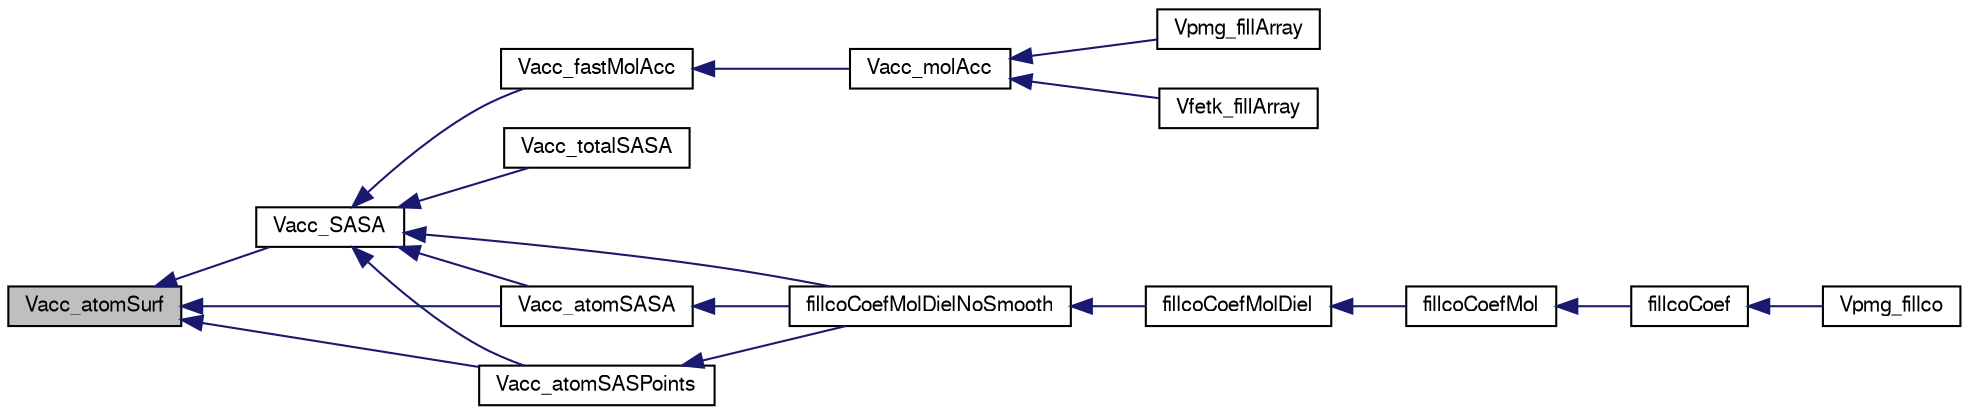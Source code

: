 digraph "Vacc_atomSurf"
{
  edge [fontname="FreeSans",fontsize="10",labelfontname="FreeSans",labelfontsize="10"];
  node [fontname="FreeSans",fontsize="10",shape=record];
  rankdir="LR";
  Node1 [label="Vacc_atomSurf",height=0.2,width=0.4,color="black", fillcolor="grey75", style="filled" fontcolor="black"];
  Node1 -> Node2 [dir="back",color="midnightblue",fontsize="10",style="solid",fontname="FreeSans"];
  Node2 [label="Vacc_SASA",height=0.2,width=0.4,color="black", fillcolor="white", style="filled",URL="$group___vacc.html#gad2041f50041470d01e00a17f18b5b6c2",tooltip="Build the solvent accessible surface (SAS) and calculate the solvent accessible surface area..."];
  Node2 -> Node3 [dir="back",color="midnightblue",fontsize="10",style="solid",fontname="FreeSans"];
  Node3 [label="Vacc_fastMolAcc",height=0.2,width=0.4,color="black", fillcolor="white", style="filled",URL="$group___vacc.html#gace3cf23d10bbc818a28b212ef5c94f84",tooltip="Report molecular accessibility quickly."];
  Node3 -> Node4 [dir="back",color="midnightblue",fontsize="10",style="solid",fontname="FreeSans"];
  Node4 [label="Vacc_molAcc",height=0.2,width=0.4,color="black", fillcolor="white", style="filled",URL="$group___vacc.html#ga31a47b0e2a3e828ab38802dbebb07415",tooltip="Report molecular accessibility."];
  Node4 -> Node5 [dir="back",color="midnightblue",fontsize="10",style="solid",fontname="FreeSans"];
  Node5 [label="Vfetk_fillArray",height=0.2,width=0.4,color="black", fillcolor="white", style="filled",URL="$group___vfetk.html#gab568aa48a9072ad4fe3007a181affda1",tooltip="Fill an array with the specified data."];
  Node4 -> Node6 [dir="back",color="midnightblue",fontsize="10",style="solid",fontname="FreeSans"];
  Node6 [label="Vpmg_fillArray",height=0.2,width=0.4,color="black", fillcolor="white", style="filled",URL="$group___vpmg.html#ga11ed702159c3c6ee7d89c9d0bcdee240",tooltip="Fill the specified array with accessibility values."];
  Node2 -> Node7 [dir="back",color="midnightblue",fontsize="10",style="solid",fontname="FreeSans"];
  Node7 [label="Vacc_totalSASA",height=0.2,width=0.4,color="black", fillcolor="white", style="filled",URL="$group___vacc.html#ga6e6925112665279c1b237f792c595e82",tooltip="Return the total solvent accessible surface area (SASA)"];
  Node2 -> Node8 [dir="back",color="midnightblue",fontsize="10",style="solid",fontname="FreeSans"];
  Node8 [label="Vacc_atomSASA",height=0.2,width=0.4,color="black", fillcolor="white", style="filled",URL="$group___vacc.html#ga9913f912bca5c71ba11ef9aefe7c390c",tooltip="Return the atomic solvent accessible surface area (SASA)"];
  Node8 -> Node9 [dir="back",color="midnightblue",fontsize="10",style="solid",fontname="FreeSans"];
  Node9 [label="fillcoCoefMolDielNoSmooth",height=0.2,width=0.4,color="black", fillcolor="white", style="filled",URL="$vpmg_8c.html#adf9fff114eed3d5d94f3adbbf9527483",tooltip="Fill differential operator coefficient arrays from a molecular surface calculation without smoothing..."];
  Node9 -> Node10 [dir="back",color="midnightblue",fontsize="10",style="solid",fontname="FreeSans"];
  Node10 [label="fillcoCoefMolDiel",height=0.2,width=0.4,color="black", fillcolor="white", style="filled",URL="$vpmg_8c.html#a34484f0f2f254b954abf20c5a98ab9d4",tooltip="Fill differential operator coefficient arrays from a molecular surface calculation."];
  Node10 -> Node11 [dir="back",color="midnightblue",fontsize="10",style="solid",fontname="FreeSans"];
  Node11 [label="fillcoCoefMol",height=0.2,width=0.4,color="black", fillcolor="white", style="filled",URL="$vpmg_8c.html#a62617829770eaed11c159947453e457c",tooltip="Fill operator coefficient arrays from a molecular surface calculation."];
  Node11 -> Node12 [dir="back",color="midnightblue",fontsize="10",style="solid",fontname="FreeSans"];
  Node12 [label="fillcoCoef",height=0.2,width=0.4,color="black", fillcolor="white", style="filled",URL="$vpmg_8c.html#a169088d2631112390e9699d0ff25ab0a",tooltip="Top-level driver to fill all operator coefficient arrays."];
  Node12 -> Node13 [dir="back",color="midnightblue",fontsize="10",style="solid",fontname="FreeSans"];
  Node13 [label="Vpmg_fillco",height=0.2,width=0.4,color="black", fillcolor="white", style="filled",URL="$group___vpmg.html#gaf117af16d5e9c5bd4e557a69ec1eb73a",tooltip="Fill the coefficient arrays prior to solving the equation."];
  Node2 -> Node14 [dir="back",color="midnightblue",fontsize="10",style="solid",fontname="FreeSans"];
  Node14 [label="Vacc_atomSASPoints",height=0.2,width=0.4,color="black", fillcolor="white", style="filled",URL="$group___vacc.html#gaa1b76ea181d5f3a3ddb2b890e470cb3f",tooltip="Get the set of points for this atom&#39;s solvent-accessible surface."];
  Node14 -> Node9 [dir="back",color="midnightblue",fontsize="10",style="solid",fontname="FreeSans"];
  Node2 -> Node9 [dir="back",color="midnightblue",fontsize="10",style="solid",fontname="FreeSans"];
  Node1 -> Node8 [dir="back",color="midnightblue",fontsize="10",style="solid",fontname="FreeSans"];
  Node1 -> Node14 [dir="back",color="midnightblue",fontsize="10",style="solid",fontname="FreeSans"];
}

